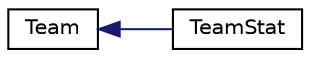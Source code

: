 digraph "Иерархия классов. Графический вид."
{
  edge [fontname="Helvetica",fontsize="10",labelfontname="Helvetica",labelfontsize="10"];
  node [fontname="Helvetica",fontsize="10",shape=record];
  rankdir="LR";
  Node1 [label="Team",height=0.2,width=0.4,color="black", fillcolor="white", style="filled",URL="$classTeam.html",tooltip="The Team class. "];
  Node1 -> Node2 [dir="back",color="midnightblue",fontsize="10",style="solid",fontname="Helvetica"];
  Node2 [label="TeamStat",height=0.2,width=0.4,color="black", fillcolor="white", style="filled",URL="$classTeamStat.html",tooltip="The TeamStat class. "];
}
